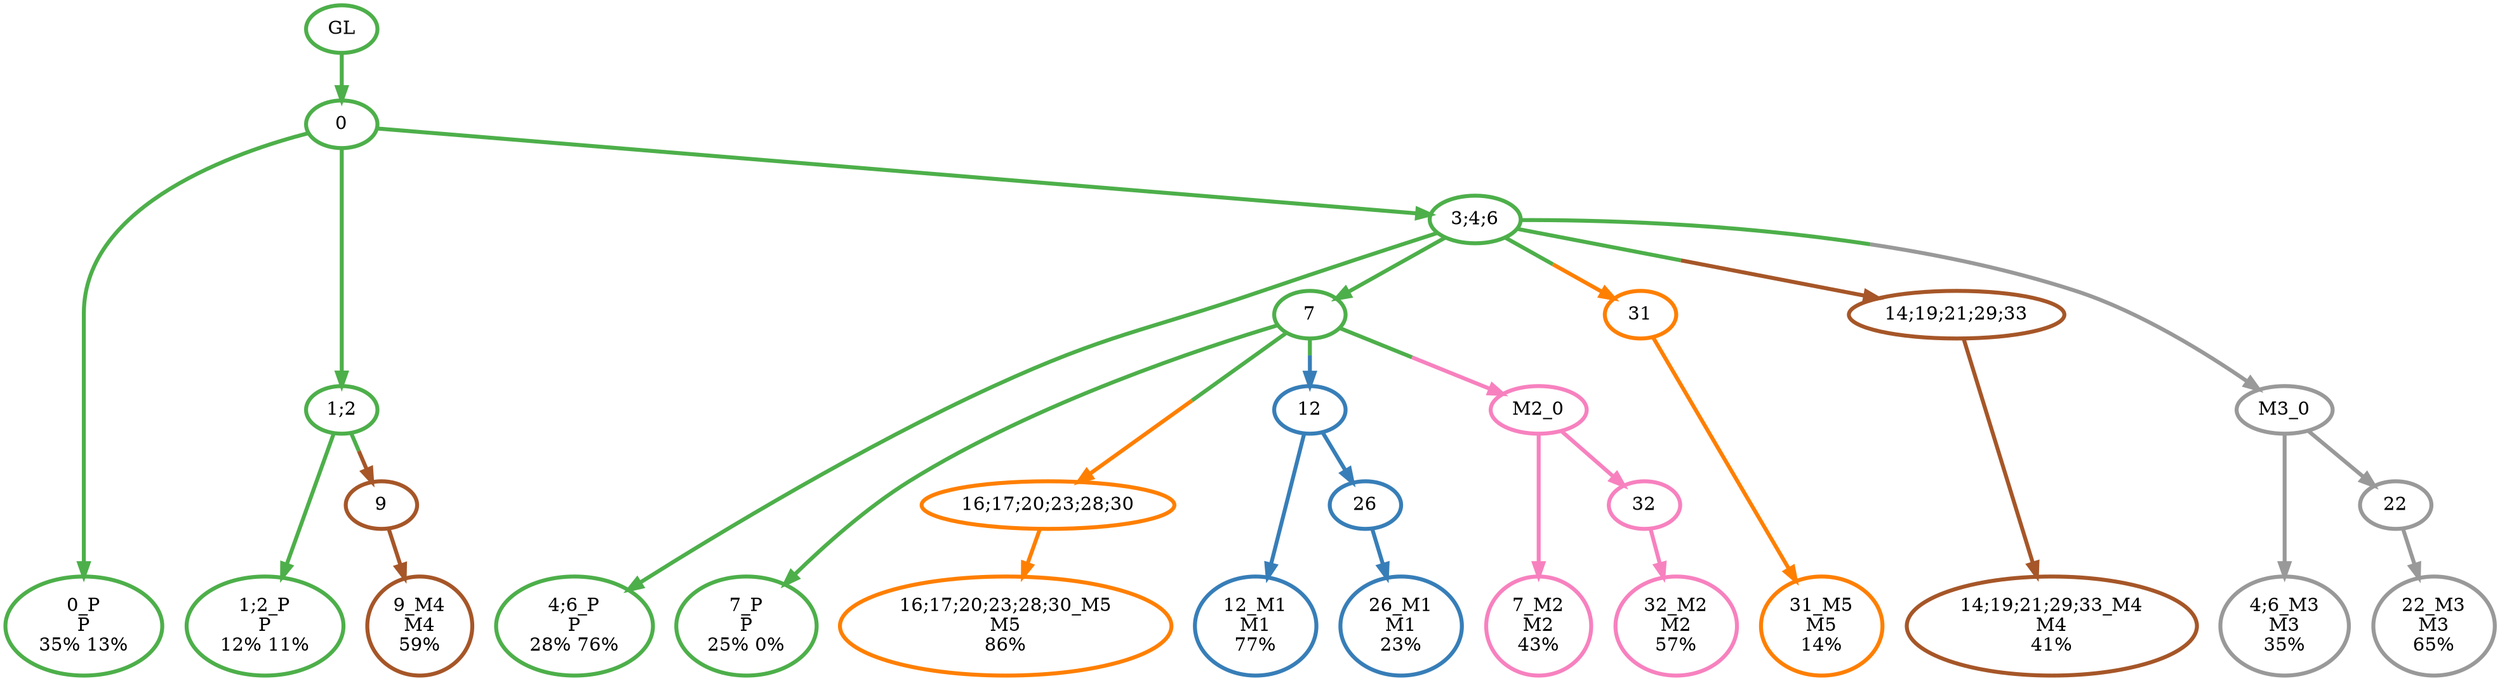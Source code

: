 digraph T {
	{
		rank=same
		26 [penwidth=3,colorscheme=set19,color=3,label="0_P\nP\n35% 13%"]
		24 [penwidth=3,colorscheme=set19,color=3,label="1;2_P\nP\n12% 11%"]
		22 [penwidth=3,colorscheme=set19,color=3,label="4;6_P\nP\n28% 76%"]
		20 [penwidth=3,colorscheme=set19,color=3,label="7_P\nP\n25% 0%"]
		19 [penwidth=3,colorscheme=set19,color=2,label="12_M1\nM1\n77%"]
		17 [penwidth=3,colorscheme=set19,color=2,label="26_M1\nM1\n23%"]
		16 [penwidth=3,colorscheme=set19,color=8,label="7_M2\nM2\n43%"]
		14 [penwidth=3,colorscheme=set19,color=8,label="32_M2\nM2\n57%"]
		13 [penwidth=3,colorscheme=set19,color=9,label="4;6_M3\nM3\n35%"]
		11 [penwidth=3,colorscheme=set19,color=9,label="22_M3\nM3\n65%"]
		10 [penwidth=3,colorscheme=set19,color=7,label="9_M4\nM4\n59%"]
		9 [penwidth=3,colorscheme=set19,color=7,label="14;19;21;29;33_M4\nM4\n41%"]
		8 [penwidth=3,colorscheme=set19,color=5,label="16;17;20;23;28;30_M5\nM5\n86%"]
		7 [penwidth=3,colorscheme=set19,color=5,label="31_M5\nM5\n14%"]
	}
	28 [penwidth=3,colorscheme=set19,color=3,label="GL"]
	27 [penwidth=3,colorscheme=set19,color=3,label="0"]
	25 [penwidth=3,colorscheme=set19,color=3,label="1;2"]
	23 [penwidth=3,colorscheme=set19,color=3,label="3;4;6"]
	21 [penwidth=3,colorscheme=set19,color=3,label="7"]
	18 [penwidth=3,colorscheme=set19,color=2,label="26"]
	15 [penwidth=3,colorscheme=set19,color=8,label="32"]
	12 [penwidth=3,colorscheme=set19,color=9,label="22"]
	6 [penwidth=3,colorscheme=set19,color=5,label="31"]
	5 [penwidth=3,colorscheme=set19,color=5,label="16;17;20;23;28;30"]
	4 [penwidth=3,colorscheme=set19,color=7,label="14;19;21;29;33"]
	3 [penwidth=3,colorscheme=set19,color=7,label="9"]
	2 [penwidth=3,colorscheme=set19,color=2,label="12"]
	1 [penwidth=3,colorscheme=set19,color=9,label="M3_0"]
	0 [penwidth=3,colorscheme=set19,color=8,label="M2_0"]
	28 -> 27 [penwidth=3,colorscheme=set19,color=3]
	27 -> 26 [penwidth=3,colorscheme=set19,color=3]
	27 -> 25 [penwidth=3,colorscheme=set19,color=3]
	27 -> 23 [penwidth=3,colorscheme=set19,color=3]
	25 -> 24 [penwidth=3,colorscheme=set19,color=3]
	25 -> 3 [penwidth=3,colorscheme=set19,color="3;0.5:7"]
	23 -> 22 [penwidth=3,colorscheme=set19,color=3]
	23 -> 21 [penwidth=3,colorscheme=set19,color=3]
	23 -> 1 [penwidth=3,colorscheme=set19,color="3;0.5:9"]
	23 -> 6 [penwidth=3,colorscheme=set19,color="3;0.5:5"]
	23 -> 4 [penwidth=3,colorscheme=set19,color="3;0.5:7"]
	21 -> 20 [penwidth=3,colorscheme=set19,color=3]
	21 -> 0 [penwidth=3,colorscheme=set19,color="3;0.5:8"]
	21 -> 5 [penwidth=3,colorscheme=set19,color="3;0.5:5"]
	21 -> 2 [penwidth=3,colorscheme=set19,color="3;0.5:2"]
	18 -> 17 [penwidth=3,colorscheme=set19,color=2]
	15 -> 14 [penwidth=3,colorscheme=set19,color=8]
	12 -> 11 [penwidth=3,colorscheme=set19,color=9]
	6 -> 7 [penwidth=3,colorscheme=set19,color=5]
	5 -> 8 [penwidth=3,colorscheme=set19,color=5]
	4 -> 9 [penwidth=3,colorscheme=set19,color=7]
	3 -> 10 [penwidth=3,colorscheme=set19,color=7]
	2 -> 19 [penwidth=3,colorscheme=set19,color=2]
	2 -> 18 [penwidth=3,colorscheme=set19,color=2]
	1 -> 13 [penwidth=3,colorscheme=set19,color=9]
	1 -> 12 [penwidth=3,colorscheme=set19,color=9]
	0 -> 16 [penwidth=3,colorscheme=set19,color=8]
	0 -> 15 [penwidth=3,colorscheme=set19,color=8]
}
